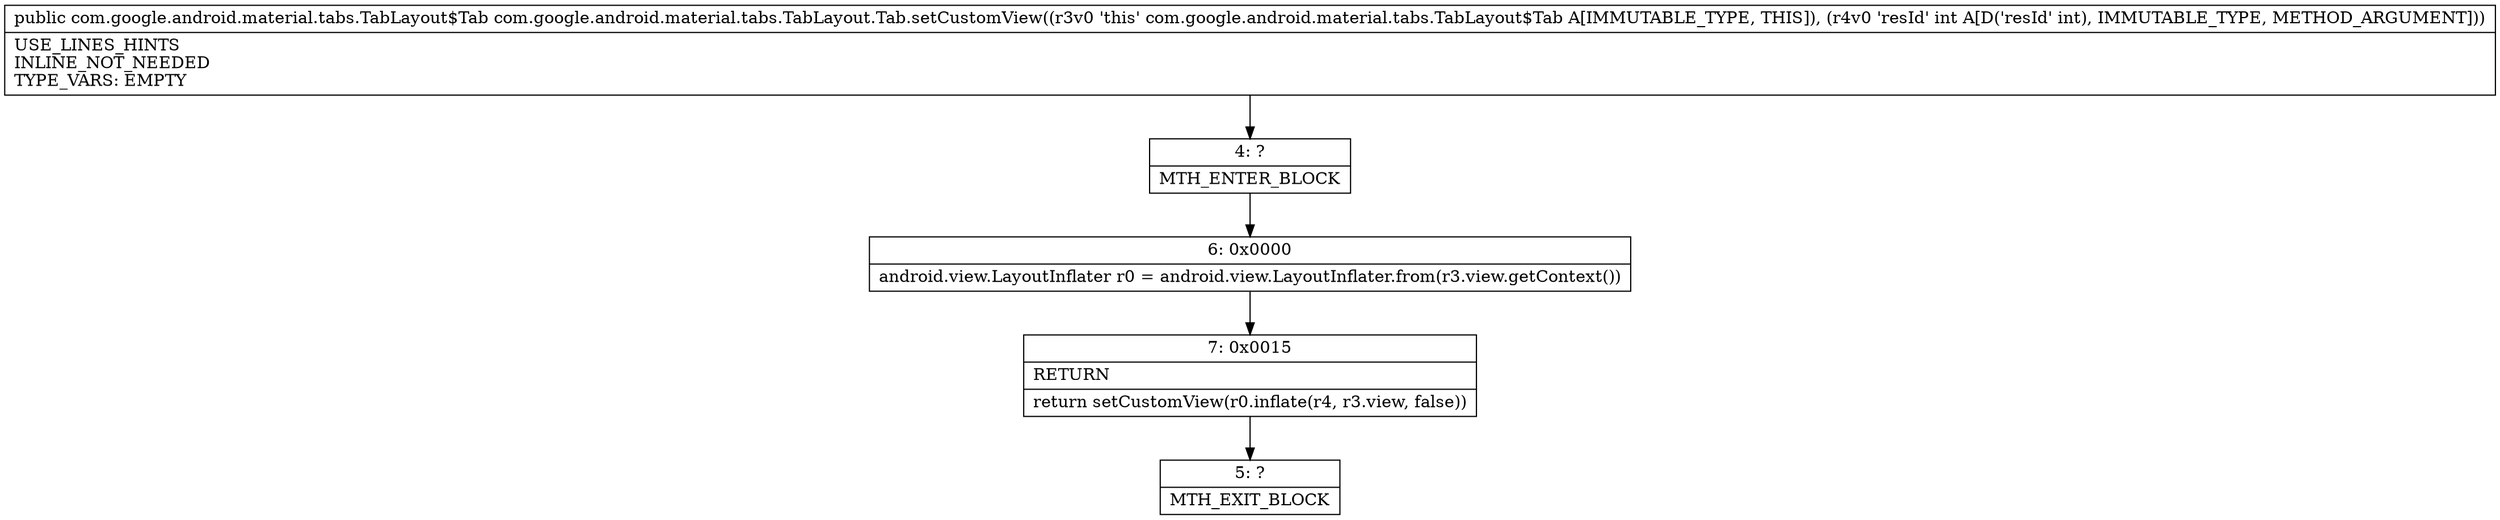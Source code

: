 digraph "CFG forcom.google.android.material.tabs.TabLayout.Tab.setCustomView(I)Lcom\/google\/android\/material\/tabs\/TabLayout$Tab;" {
Node_4 [shape=record,label="{4\:\ ?|MTH_ENTER_BLOCK\l}"];
Node_6 [shape=record,label="{6\:\ 0x0000|android.view.LayoutInflater r0 = android.view.LayoutInflater.from(r3.view.getContext())\l}"];
Node_7 [shape=record,label="{7\:\ 0x0015|RETURN\l|return setCustomView(r0.inflate(r4, r3.view, false))\l}"];
Node_5 [shape=record,label="{5\:\ ?|MTH_EXIT_BLOCK\l}"];
MethodNode[shape=record,label="{public com.google.android.material.tabs.TabLayout$Tab com.google.android.material.tabs.TabLayout.Tab.setCustomView((r3v0 'this' com.google.android.material.tabs.TabLayout$Tab A[IMMUTABLE_TYPE, THIS]), (r4v0 'resId' int A[D('resId' int), IMMUTABLE_TYPE, METHOD_ARGUMENT]))  | USE_LINES_HINTS\lINLINE_NOT_NEEDED\lTYPE_VARS: EMPTY\l}"];
MethodNode -> Node_4;Node_4 -> Node_6;
Node_6 -> Node_7;
Node_7 -> Node_5;
}

